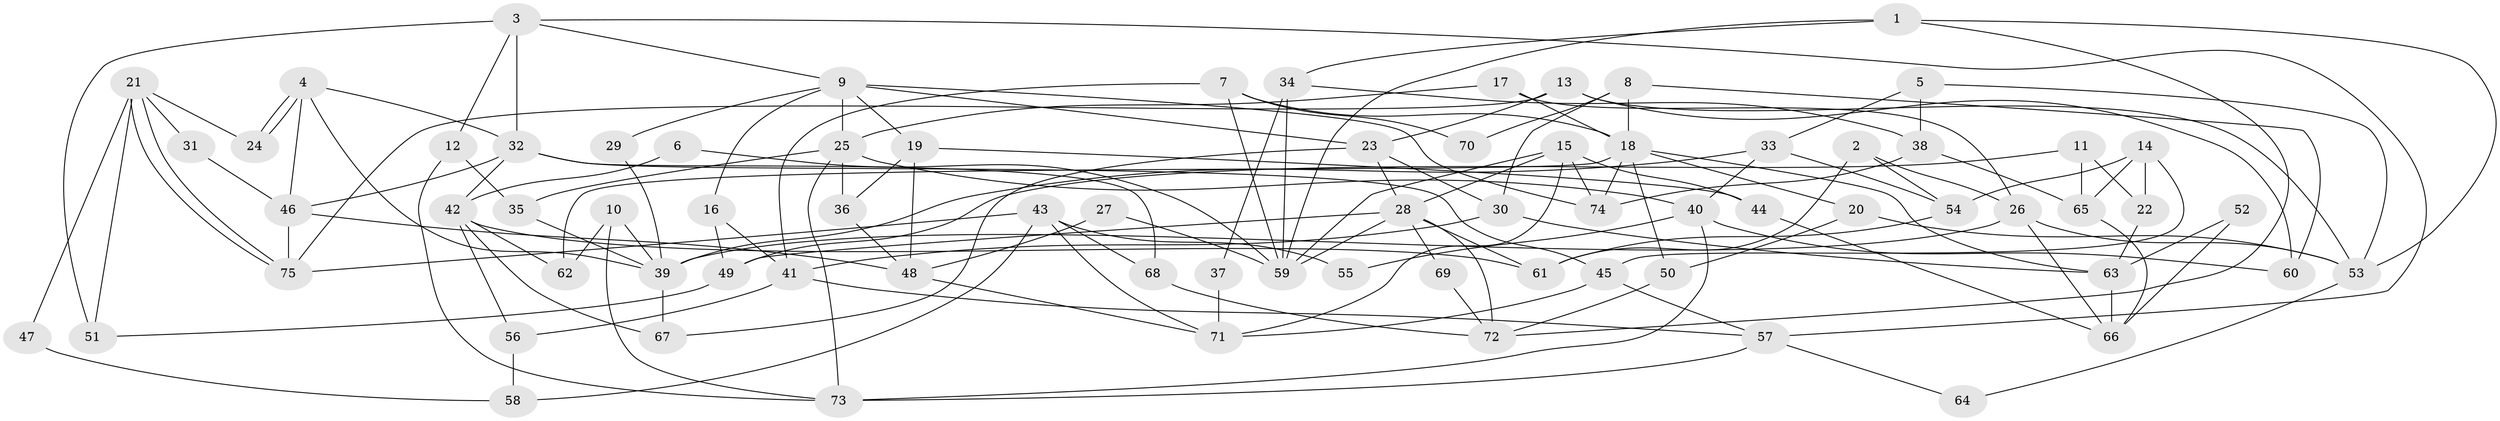 // coarse degree distribution, {10: 0.041666666666666664, 8: 0.125, 6: 0.08333333333333333, 7: 0.16666666666666666, 4: 0.125, 12: 0.041666666666666664, 3: 0.08333333333333333, 5: 0.20833333333333334, 9: 0.125}
// Generated by graph-tools (version 1.1) at 2025/50/03/04/25 22:50:58]
// undirected, 75 vertices, 150 edges
graph export_dot {
  node [color=gray90,style=filled];
  1;
  2;
  3;
  4;
  5;
  6;
  7;
  8;
  9;
  10;
  11;
  12;
  13;
  14;
  15;
  16;
  17;
  18;
  19;
  20;
  21;
  22;
  23;
  24;
  25;
  26;
  27;
  28;
  29;
  30;
  31;
  32;
  33;
  34;
  35;
  36;
  37;
  38;
  39;
  40;
  41;
  42;
  43;
  44;
  45;
  46;
  47;
  48;
  49;
  50;
  51;
  52;
  53;
  54;
  55;
  56;
  57;
  58;
  59;
  60;
  61;
  62;
  63;
  64;
  65;
  66;
  67;
  68;
  69;
  70;
  71;
  72;
  73;
  74;
  75;
  1 -- 59;
  1 -- 53;
  1 -- 34;
  1 -- 72;
  2 -- 26;
  2 -- 61;
  2 -- 54;
  3 -- 32;
  3 -- 9;
  3 -- 12;
  3 -- 51;
  3 -- 57;
  4 -- 24;
  4 -- 24;
  4 -- 32;
  4 -- 39;
  4 -- 46;
  5 -- 38;
  5 -- 33;
  5 -- 53;
  6 -- 42;
  6 -- 59;
  7 -- 59;
  7 -- 18;
  7 -- 41;
  7 -- 70;
  8 -- 18;
  8 -- 30;
  8 -- 60;
  8 -- 70;
  9 -- 25;
  9 -- 23;
  9 -- 16;
  9 -- 19;
  9 -- 29;
  9 -- 74;
  10 -- 39;
  10 -- 73;
  10 -- 62;
  11 -- 49;
  11 -- 22;
  11 -- 65;
  12 -- 73;
  12 -- 35;
  13 -- 53;
  13 -- 23;
  13 -- 60;
  13 -- 75;
  14 -- 54;
  14 -- 45;
  14 -- 22;
  14 -- 65;
  15 -- 28;
  15 -- 74;
  15 -- 44;
  15 -- 59;
  15 -- 71;
  16 -- 41;
  16 -- 49;
  17 -- 25;
  17 -- 26;
  17 -- 18;
  18 -- 63;
  18 -- 20;
  18 -- 50;
  18 -- 62;
  18 -- 74;
  19 -- 44;
  19 -- 36;
  19 -- 48;
  20 -- 50;
  20 -- 53;
  21 -- 75;
  21 -- 75;
  21 -- 51;
  21 -- 24;
  21 -- 31;
  21 -- 47;
  22 -- 63;
  23 -- 28;
  23 -- 67;
  23 -- 30;
  25 -- 40;
  25 -- 36;
  25 -- 35;
  25 -- 73;
  26 -- 39;
  26 -- 53;
  26 -- 66;
  27 -- 59;
  27 -- 48;
  28 -- 59;
  28 -- 61;
  28 -- 49;
  28 -- 69;
  28 -- 72;
  29 -- 39;
  30 -- 41;
  30 -- 63;
  31 -- 46;
  32 -- 68;
  32 -- 46;
  32 -- 42;
  32 -- 45;
  33 -- 40;
  33 -- 39;
  33 -- 54;
  34 -- 38;
  34 -- 37;
  34 -- 59;
  35 -- 39;
  36 -- 48;
  37 -- 71;
  38 -- 74;
  38 -- 65;
  39 -- 67;
  40 -- 60;
  40 -- 73;
  40 -- 55;
  41 -- 57;
  41 -- 56;
  42 -- 62;
  42 -- 56;
  42 -- 61;
  42 -- 67;
  43 -- 71;
  43 -- 75;
  43 -- 55;
  43 -- 58;
  43 -- 68;
  44 -- 66;
  45 -- 71;
  45 -- 57;
  46 -- 75;
  46 -- 48;
  47 -- 58;
  48 -- 71;
  49 -- 51;
  50 -- 72;
  52 -- 63;
  52 -- 66;
  53 -- 64;
  54 -- 61;
  56 -- 58;
  57 -- 64;
  57 -- 73;
  63 -- 66;
  65 -- 66;
  68 -- 72;
  69 -- 72;
}
